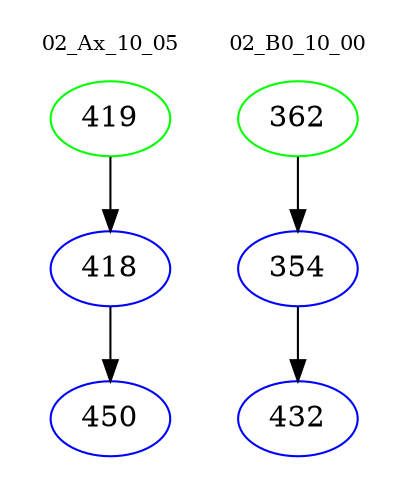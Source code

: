 digraph{
subgraph cluster_0 {
color = white
label = "02_Ax_10_05";
fontsize=10;
T0_419 [label="419", color="green"]
T0_419 -> T0_418 [color="black"]
T0_418 [label="418", color="blue"]
T0_418 -> T0_450 [color="black"]
T0_450 [label="450", color="blue"]
}
subgraph cluster_1 {
color = white
label = "02_B0_10_00";
fontsize=10;
T1_362 [label="362", color="green"]
T1_362 -> T1_354 [color="black"]
T1_354 [label="354", color="blue"]
T1_354 -> T1_432 [color="black"]
T1_432 [label="432", color="blue"]
}
}
